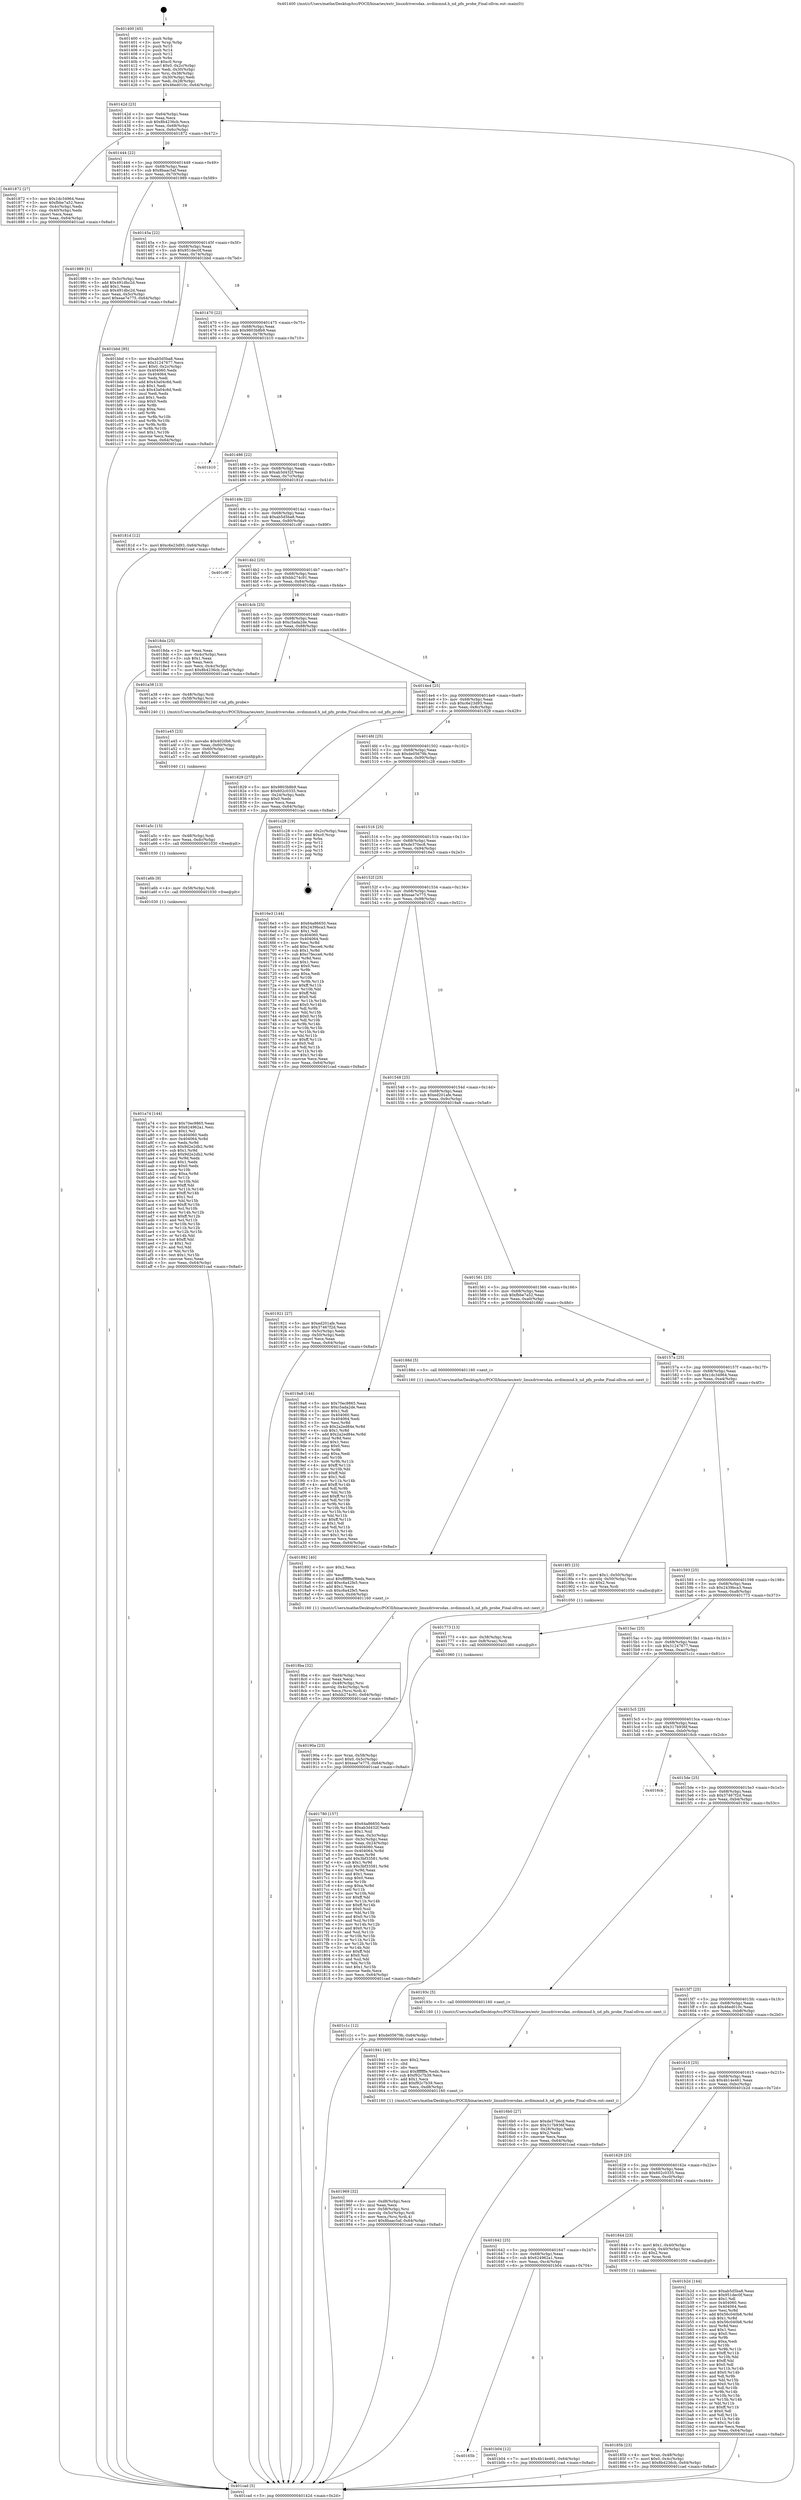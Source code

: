 digraph "0x401400" {
  label = "0x401400 (/mnt/c/Users/mathe/Desktop/tcc/POCII/binaries/extr_linuxdriversdax..nvdimmnd.h_nd_pfn_probe_Final-ollvm.out::main(0))"
  labelloc = "t"
  node[shape=record]

  Entry [label="",width=0.3,height=0.3,shape=circle,fillcolor=black,style=filled]
  "0x40142d" [label="{
     0x40142d [23]\l
     | [instrs]\l
     &nbsp;&nbsp;0x40142d \<+3\>: mov -0x64(%rbp),%eax\l
     &nbsp;&nbsp;0x401430 \<+2\>: mov %eax,%ecx\l
     &nbsp;&nbsp;0x401432 \<+6\>: sub $0x8b4236cb,%ecx\l
     &nbsp;&nbsp;0x401438 \<+3\>: mov %eax,-0x68(%rbp)\l
     &nbsp;&nbsp;0x40143b \<+3\>: mov %ecx,-0x6c(%rbp)\l
     &nbsp;&nbsp;0x40143e \<+6\>: je 0000000000401872 \<main+0x472\>\l
  }"]
  "0x401872" [label="{
     0x401872 [27]\l
     | [instrs]\l
     &nbsp;&nbsp;0x401872 \<+5\>: mov $0x1dc34964,%eax\l
     &nbsp;&nbsp;0x401877 \<+5\>: mov $0xfbbe7a52,%ecx\l
     &nbsp;&nbsp;0x40187c \<+3\>: mov -0x4c(%rbp),%edx\l
     &nbsp;&nbsp;0x40187f \<+3\>: cmp -0x40(%rbp),%edx\l
     &nbsp;&nbsp;0x401882 \<+3\>: cmovl %ecx,%eax\l
     &nbsp;&nbsp;0x401885 \<+3\>: mov %eax,-0x64(%rbp)\l
     &nbsp;&nbsp;0x401888 \<+5\>: jmp 0000000000401cad \<main+0x8ad\>\l
  }"]
  "0x401444" [label="{
     0x401444 [22]\l
     | [instrs]\l
     &nbsp;&nbsp;0x401444 \<+5\>: jmp 0000000000401449 \<main+0x49\>\l
     &nbsp;&nbsp;0x401449 \<+3\>: mov -0x68(%rbp),%eax\l
     &nbsp;&nbsp;0x40144c \<+5\>: sub $0x8baac5af,%eax\l
     &nbsp;&nbsp;0x401451 \<+3\>: mov %eax,-0x70(%rbp)\l
     &nbsp;&nbsp;0x401454 \<+6\>: je 0000000000401989 \<main+0x589\>\l
  }"]
  Exit [label="",width=0.3,height=0.3,shape=circle,fillcolor=black,style=filled,peripheries=2]
  "0x401989" [label="{
     0x401989 [31]\l
     | [instrs]\l
     &nbsp;&nbsp;0x401989 \<+3\>: mov -0x5c(%rbp),%eax\l
     &nbsp;&nbsp;0x40198c \<+5\>: add $0x491dbc2d,%eax\l
     &nbsp;&nbsp;0x401991 \<+3\>: add $0x1,%eax\l
     &nbsp;&nbsp;0x401994 \<+5\>: sub $0x491dbc2d,%eax\l
     &nbsp;&nbsp;0x401999 \<+3\>: mov %eax,-0x5c(%rbp)\l
     &nbsp;&nbsp;0x40199c \<+7\>: movl $0xeae7e775,-0x64(%rbp)\l
     &nbsp;&nbsp;0x4019a3 \<+5\>: jmp 0000000000401cad \<main+0x8ad\>\l
  }"]
  "0x40145a" [label="{
     0x40145a [22]\l
     | [instrs]\l
     &nbsp;&nbsp;0x40145a \<+5\>: jmp 000000000040145f \<main+0x5f\>\l
     &nbsp;&nbsp;0x40145f \<+3\>: mov -0x68(%rbp),%eax\l
     &nbsp;&nbsp;0x401462 \<+5\>: sub $0x951dec0f,%eax\l
     &nbsp;&nbsp;0x401467 \<+3\>: mov %eax,-0x74(%rbp)\l
     &nbsp;&nbsp;0x40146a \<+6\>: je 0000000000401bbd \<main+0x7bd\>\l
  }"]
  "0x40165b" [label="{
     0x40165b\l
  }", style=dashed]
  "0x401bbd" [label="{
     0x401bbd [95]\l
     | [instrs]\l
     &nbsp;&nbsp;0x401bbd \<+5\>: mov $0xab5d5ba8,%eax\l
     &nbsp;&nbsp;0x401bc2 \<+5\>: mov $0x31247677,%ecx\l
     &nbsp;&nbsp;0x401bc7 \<+7\>: movl $0x0,-0x2c(%rbp)\l
     &nbsp;&nbsp;0x401bce \<+7\>: mov 0x404060,%edx\l
     &nbsp;&nbsp;0x401bd5 \<+7\>: mov 0x404064,%esi\l
     &nbsp;&nbsp;0x401bdc \<+2\>: mov %edx,%edi\l
     &nbsp;&nbsp;0x401bde \<+6\>: add $0x43a04c6d,%edi\l
     &nbsp;&nbsp;0x401be4 \<+3\>: sub $0x1,%edi\l
     &nbsp;&nbsp;0x401be7 \<+6\>: sub $0x43a04c6d,%edi\l
     &nbsp;&nbsp;0x401bed \<+3\>: imul %edi,%edx\l
     &nbsp;&nbsp;0x401bf0 \<+3\>: and $0x1,%edx\l
     &nbsp;&nbsp;0x401bf3 \<+3\>: cmp $0x0,%edx\l
     &nbsp;&nbsp;0x401bf6 \<+4\>: sete %r8b\l
     &nbsp;&nbsp;0x401bfa \<+3\>: cmp $0xa,%esi\l
     &nbsp;&nbsp;0x401bfd \<+4\>: setl %r9b\l
     &nbsp;&nbsp;0x401c01 \<+3\>: mov %r8b,%r10b\l
     &nbsp;&nbsp;0x401c04 \<+3\>: and %r9b,%r10b\l
     &nbsp;&nbsp;0x401c07 \<+3\>: xor %r9b,%r8b\l
     &nbsp;&nbsp;0x401c0a \<+3\>: or %r8b,%r10b\l
     &nbsp;&nbsp;0x401c0d \<+4\>: test $0x1,%r10b\l
     &nbsp;&nbsp;0x401c11 \<+3\>: cmovne %ecx,%eax\l
     &nbsp;&nbsp;0x401c14 \<+3\>: mov %eax,-0x64(%rbp)\l
     &nbsp;&nbsp;0x401c17 \<+5\>: jmp 0000000000401cad \<main+0x8ad\>\l
  }"]
  "0x401470" [label="{
     0x401470 [22]\l
     | [instrs]\l
     &nbsp;&nbsp;0x401470 \<+5\>: jmp 0000000000401475 \<main+0x75\>\l
     &nbsp;&nbsp;0x401475 \<+3\>: mov -0x68(%rbp),%eax\l
     &nbsp;&nbsp;0x401478 \<+5\>: sub $0x9803b8b9,%eax\l
     &nbsp;&nbsp;0x40147d \<+3\>: mov %eax,-0x78(%rbp)\l
     &nbsp;&nbsp;0x401480 \<+6\>: je 0000000000401b10 \<main+0x710\>\l
  }"]
  "0x401b04" [label="{
     0x401b04 [12]\l
     | [instrs]\l
     &nbsp;&nbsp;0x401b04 \<+7\>: movl $0x4b14e461,-0x64(%rbp)\l
     &nbsp;&nbsp;0x401b0b \<+5\>: jmp 0000000000401cad \<main+0x8ad\>\l
  }"]
  "0x401b10" [label="{
     0x401b10\l
  }", style=dashed]
  "0x401486" [label="{
     0x401486 [22]\l
     | [instrs]\l
     &nbsp;&nbsp;0x401486 \<+5\>: jmp 000000000040148b \<main+0x8b\>\l
     &nbsp;&nbsp;0x40148b \<+3\>: mov -0x68(%rbp),%eax\l
     &nbsp;&nbsp;0x40148e \<+5\>: sub $0xab3d432f,%eax\l
     &nbsp;&nbsp;0x401493 \<+3\>: mov %eax,-0x7c(%rbp)\l
     &nbsp;&nbsp;0x401496 \<+6\>: je 000000000040181d \<main+0x41d\>\l
  }"]
  "0x401a74" [label="{
     0x401a74 [144]\l
     | [instrs]\l
     &nbsp;&nbsp;0x401a74 \<+5\>: mov $0x70ec9865,%eax\l
     &nbsp;&nbsp;0x401a79 \<+5\>: mov $0x624962a1,%esi\l
     &nbsp;&nbsp;0x401a7e \<+2\>: mov $0x1,%cl\l
     &nbsp;&nbsp;0x401a80 \<+7\>: mov 0x404060,%edx\l
     &nbsp;&nbsp;0x401a87 \<+8\>: mov 0x404064,%r8d\l
     &nbsp;&nbsp;0x401a8f \<+3\>: mov %edx,%r9d\l
     &nbsp;&nbsp;0x401a92 \<+7\>: sub $0x9d2e2db2,%r9d\l
     &nbsp;&nbsp;0x401a99 \<+4\>: sub $0x1,%r9d\l
     &nbsp;&nbsp;0x401a9d \<+7\>: add $0x9d2e2db2,%r9d\l
     &nbsp;&nbsp;0x401aa4 \<+4\>: imul %r9d,%edx\l
     &nbsp;&nbsp;0x401aa8 \<+3\>: and $0x1,%edx\l
     &nbsp;&nbsp;0x401aab \<+3\>: cmp $0x0,%edx\l
     &nbsp;&nbsp;0x401aae \<+4\>: sete %r10b\l
     &nbsp;&nbsp;0x401ab2 \<+4\>: cmp $0xa,%r8d\l
     &nbsp;&nbsp;0x401ab6 \<+4\>: setl %r11b\l
     &nbsp;&nbsp;0x401aba \<+3\>: mov %r10b,%bl\l
     &nbsp;&nbsp;0x401abd \<+3\>: xor $0xff,%bl\l
     &nbsp;&nbsp;0x401ac0 \<+3\>: mov %r11b,%r14b\l
     &nbsp;&nbsp;0x401ac3 \<+4\>: xor $0xff,%r14b\l
     &nbsp;&nbsp;0x401ac7 \<+3\>: xor $0x1,%cl\l
     &nbsp;&nbsp;0x401aca \<+3\>: mov %bl,%r15b\l
     &nbsp;&nbsp;0x401acd \<+4\>: and $0xff,%r15b\l
     &nbsp;&nbsp;0x401ad1 \<+3\>: and %cl,%r10b\l
     &nbsp;&nbsp;0x401ad4 \<+3\>: mov %r14b,%r12b\l
     &nbsp;&nbsp;0x401ad7 \<+4\>: and $0xff,%r12b\l
     &nbsp;&nbsp;0x401adb \<+3\>: and %cl,%r11b\l
     &nbsp;&nbsp;0x401ade \<+3\>: or %r10b,%r15b\l
     &nbsp;&nbsp;0x401ae1 \<+3\>: or %r11b,%r12b\l
     &nbsp;&nbsp;0x401ae4 \<+3\>: xor %r12b,%r15b\l
     &nbsp;&nbsp;0x401ae7 \<+3\>: or %r14b,%bl\l
     &nbsp;&nbsp;0x401aea \<+3\>: xor $0xff,%bl\l
     &nbsp;&nbsp;0x401aed \<+3\>: or $0x1,%cl\l
     &nbsp;&nbsp;0x401af0 \<+2\>: and %cl,%bl\l
     &nbsp;&nbsp;0x401af2 \<+3\>: or %bl,%r15b\l
     &nbsp;&nbsp;0x401af5 \<+4\>: test $0x1,%r15b\l
     &nbsp;&nbsp;0x401af9 \<+3\>: cmovne %esi,%eax\l
     &nbsp;&nbsp;0x401afc \<+3\>: mov %eax,-0x64(%rbp)\l
     &nbsp;&nbsp;0x401aff \<+5\>: jmp 0000000000401cad \<main+0x8ad\>\l
  }"]
  "0x40181d" [label="{
     0x40181d [12]\l
     | [instrs]\l
     &nbsp;&nbsp;0x40181d \<+7\>: movl $0xc6e23d93,-0x64(%rbp)\l
     &nbsp;&nbsp;0x401824 \<+5\>: jmp 0000000000401cad \<main+0x8ad\>\l
  }"]
  "0x40149c" [label="{
     0x40149c [22]\l
     | [instrs]\l
     &nbsp;&nbsp;0x40149c \<+5\>: jmp 00000000004014a1 \<main+0xa1\>\l
     &nbsp;&nbsp;0x4014a1 \<+3\>: mov -0x68(%rbp),%eax\l
     &nbsp;&nbsp;0x4014a4 \<+5\>: sub $0xab5d5ba8,%eax\l
     &nbsp;&nbsp;0x4014a9 \<+3\>: mov %eax,-0x80(%rbp)\l
     &nbsp;&nbsp;0x4014ac \<+6\>: je 0000000000401c9f \<main+0x89f\>\l
  }"]
  "0x401a6b" [label="{
     0x401a6b [9]\l
     | [instrs]\l
     &nbsp;&nbsp;0x401a6b \<+4\>: mov -0x58(%rbp),%rdi\l
     &nbsp;&nbsp;0x401a6f \<+5\>: call 0000000000401030 \<free@plt\>\l
     | [calls]\l
     &nbsp;&nbsp;0x401030 \{1\} (unknown)\l
  }"]
  "0x401c9f" [label="{
     0x401c9f\l
  }", style=dashed]
  "0x4014b2" [label="{
     0x4014b2 [25]\l
     | [instrs]\l
     &nbsp;&nbsp;0x4014b2 \<+5\>: jmp 00000000004014b7 \<main+0xb7\>\l
     &nbsp;&nbsp;0x4014b7 \<+3\>: mov -0x68(%rbp),%eax\l
     &nbsp;&nbsp;0x4014ba \<+5\>: sub $0xbb274c91,%eax\l
     &nbsp;&nbsp;0x4014bf \<+6\>: mov %eax,-0x84(%rbp)\l
     &nbsp;&nbsp;0x4014c5 \<+6\>: je 00000000004018da \<main+0x4da\>\l
  }"]
  "0x401a5c" [label="{
     0x401a5c [15]\l
     | [instrs]\l
     &nbsp;&nbsp;0x401a5c \<+4\>: mov -0x48(%rbp),%rdi\l
     &nbsp;&nbsp;0x401a60 \<+6\>: mov %eax,-0xdc(%rbp)\l
     &nbsp;&nbsp;0x401a66 \<+5\>: call 0000000000401030 \<free@plt\>\l
     | [calls]\l
     &nbsp;&nbsp;0x401030 \{1\} (unknown)\l
  }"]
  "0x4018da" [label="{
     0x4018da [25]\l
     | [instrs]\l
     &nbsp;&nbsp;0x4018da \<+2\>: xor %eax,%eax\l
     &nbsp;&nbsp;0x4018dc \<+3\>: mov -0x4c(%rbp),%ecx\l
     &nbsp;&nbsp;0x4018df \<+3\>: sub $0x1,%eax\l
     &nbsp;&nbsp;0x4018e2 \<+2\>: sub %eax,%ecx\l
     &nbsp;&nbsp;0x4018e4 \<+3\>: mov %ecx,-0x4c(%rbp)\l
     &nbsp;&nbsp;0x4018e7 \<+7\>: movl $0x8b4236cb,-0x64(%rbp)\l
     &nbsp;&nbsp;0x4018ee \<+5\>: jmp 0000000000401cad \<main+0x8ad\>\l
  }"]
  "0x4014cb" [label="{
     0x4014cb [25]\l
     | [instrs]\l
     &nbsp;&nbsp;0x4014cb \<+5\>: jmp 00000000004014d0 \<main+0xd0\>\l
     &nbsp;&nbsp;0x4014d0 \<+3\>: mov -0x68(%rbp),%eax\l
     &nbsp;&nbsp;0x4014d3 \<+5\>: sub $0xc5ada2de,%eax\l
     &nbsp;&nbsp;0x4014d8 \<+6\>: mov %eax,-0x88(%rbp)\l
     &nbsp;&nbsp;0x4014de \<+6\>: je 0000000000401a38 \<main+0x638\>\l
  }"]
  "0x401a45" [label="{
     0x401a45 [23]\l
     | [instrs]\l
     &nbsp;&nbsp;0x401a45 \<+10\>: movabs $0x4020b6,%rdi\l
     &nbsp;&nbsp;0x401a4f \<+3\>: mov %eax,-0x60(%rbp)\l
     &nbsp;&nbsp;0x401a52 \<+3\>: mov -0x60(%rbp),%esi\l
     &nbsp;&nbsp;0x401a55 \<+2\>: mov $0x0,%al\l
     &nbsp;&nbsp;0x401a57 \<+5\>: call 0000000000401040 \<printf@plt\>\l
     | [calls]\l
     &nbsp;&nbsp;0x401040 \{1\} (unknown)\l
  }"]
  "0x401a38" [label="{
     0x401a38 [13]\l
     | [instrs]\l
     &nbsp;&nbsp;0x401a38 \<+4\>: mov -0x48(%rbp),%rdi\l
     &nbsp;&nbsp;0x401a3c \<+4\>: mov -0x58(%rbp),%rsi\l
     &nbsp;&nbsp;0x401a40 \<+5\>: call 0000000000401240 \<nd_pfn_probe\>\l
     | [calls]\l
     &nbsp;&nbsp;0x401240 \{1\} (/mnt/c/Users/mathe/Desktop/tcc/POCII/binaries/extr_linuxdriversdax..nvdimmnd.h_nd_pfn_probe_Final-ollvm.out::nd_pfn_probe)\l
  }"]
  "0x4014e4" [label="{
     0x4014e4 [25]\l
     | [instrs]\l
     &nbsp;&nbsp;0x4014e4 \<+5\>: jmp 00000000004014e9 \<main+0xe9\>\l
     &nbsp;&nbsp;0x4014e9 \<+3\>: mov -0x68(%rbp),%eax\l
     &nbsp;&nbsp;0x4014ec \<+5\>: sub $0xc6e23d93,%eax\l
     &nbsp;&nbsp;0x4014f1 \<+6\>: mov %eax,-0x8c(%rbp)\l
     &nbsp;&nbsp;0x4014f7 \<+6\>: je 0000000000401829 \<main+0x429\>\l
  }"]
  "0x401969" [label="{
     0x401969 [32]\l
     | [instrs]\l
     &nbsp;&nbsp;0x401969 \<+6\>: mov -0xd8(%rbp),%ecx\l
     &nbsp;&nbsp;0x40196f \<+3\>: imul %eax,%ecx\l
     &nbsp;&nbsp;0x401972 \<+4\>: mov -0x58(%rbp),%rsi\l
     &nbsp;&nbsp;0x401976 \<+4\>: movslq -0x5c(%rbp),%rdi\l
     &nbsp;&nbsp;0x40197a \<+3\>: mov %ecx,(%rsi,%rdi,4)\l
     &nbsp;&nbsp;0x40197d \<+7\>: movl $0x8baac5af,-0x64(%rbp)\l
     &nbsp;&nbsp;0x401984 \<+5\>: jmp 0000000000401cad \<main+0x8ad\>\l
  }"]
  "0x401829" [label="{
     0x401829 [27]\l
     | [instrs]\l
     &nbsp;&nbsp;0x401829 \<+5\>: mov $0x9803b8b9,%eax\l
     &nbsp;&nbsp;0x40182e \<+5\>: mov $0x602c0335,%ecx\l
     &nbsp;&nbsp;0x401833 \<+3\>: mov -0x24(%rbp),%edx\l
     &nbsp;&nbsp;0x401836 \<+3\>: cmp $0x0,%edx\l
     &nbsp;&nbsp;0x401839 \<+3\>: cmove %ecx,%eax\l
     &nbsp;&nbsp;0x40183c \<+3\>: mov %eax,-0x64(%rbp)\l
     &nbsp;&nbsp;0x40183f \<+5\>: jmp 0000000000401cad \<main+0x8ad\>\l
  }"]
  "0x4014fd" [label="{
     0x4014fd [25]\l
     | [instrs]\l
     &nbsp;&nbsp;0x4014fd \<+5\>: jmp 0000000000401502 \<main+0x102\>\l
     &nbsp;&nbsp;0x401502 \<+3\>: mov -0x68(%rbp),%eax\l
     &nbsp;&nbsp;0x401505 \<+5\>: sub $0xde05679b,%eax\l
     &nbsp;&nbsp;0x40150a \<+6\>: mov %eax,-0x90(%rbp)\l
     &nbsp;&nbsp;0x401510 \<+6\>: je 0000000000401c28 \<main+0x828\>\l
  }"]
  "0x401941" [label="{
     0x401941 [40]\l
     | [instrs]\l
     &nbsp;&nbsp;0x401941 \<+5\>: mov $0x2,%ecx\l
     &nbsp;&nbsp;0x401946 \<+1\>: cltd\l
     &nbsp;&nbsp;0x401947 \<+2\>: idiv %ecx\l
     &nbsp;&nbsp;0x401949 \<+6\>: imul $0xfffffffe,%edx,%ecx\l
     &nbsp;&nbsp;0x40194f \<+6\>: sub $0xf92c7b39,%ecx\l
     &nbsp;&nbsp;0x401955 \<+3\>: add $0x1,%ecx\l
     &nbsp;&nbsp;0x401958 \<+6\>: add $0xf92c7b39,%ecx\l
     &nbsp;&nbsp;0x40195e \<+6\>: mov %ecx,-0xd8(%rbp)\l
     &nbsp;&nbsp;0x401964 \<+5\>: call 0000000000401160 \<next_i\>\l
     | [calls]\l
     &nbsp;&nbsp;0x401160 \{1\} (/mnt/c/Users/mathe/Desktop/tcc/POCII/binaries/extr_linuxdriversdax..nvdimmnd.h_nd_pfn_probe_Final-ollvm.out::next_i)\l
  }"]
  "0x401c28" [label="{
     0x401c28 [19]\l
     | [instrs]\l
     &nbsp;&nbsp;0x401c28 \<+3\>: mov -0x2c(%rbp),%eax\l
     &nbsp;&nbsp;0x401c2b \<+7\>: add $0xc0,%rsp\l
     &nbsp;&nbsp;0x401c32 \<+1\>: pop %rbx\l
     &nbsp;&nbsp;0x401c33 \<+2\>: pop %r12\l
     &nbsp;&nbsp;0x401c35 \<+2\>: pop %r14\l
     &nbsp;&nbsp;0x401c37 \<+2\>: pop %r15\l
     &nbsp;&nbsp;0x401c39 \<+1\>: pop %rbp\l
     &nbsp;&nbsp;0x401c3a \<+1\>: ret\l
  }"]
  "0x401516" [label="{
     0x401516 [25]\l
     | [instrs]\l
     &nbsp;&nbsp;0x401516 \<+5\>: jmp 000000000040151b \<main+0x11b\>\l
     &nbsp;&nbsp;0x40151b \<+3\>: mov -0x68(%rbp),%eax\l
     &nbsp;&nbsp;0x40151e \<+5\>: sub $0xde370ec8,%eax\l
     &nbsp;&nbsp;0x401523 \<+6\>: mov %eax,-0x94(%rbp)\l
     &nbsp;&nbsp;0x401529 \<+6\>: je 00000000004016e3 \<main+0x2e3\>\l
  }"]
  "0x40190a" [label="{
     0x40190a [23]\l
     | [instrs]\l
     &nbsp;&nbsp;0x40190a \<+4\>: mov %rax,-0x58(%rbp)\l
     &nbsp;&nbsp;0x40190e \<+7\>: movl $0x0,-0x5c(%rbp)\l
     &nbsp;&nbsp;0x401915 \<+7\>: movl $0xeae7e775,-0x64(%rbp)\l
     &nbsp;&nbsp;0x40191c \<+5\>: jmp 0000000000401cad \<main+0x8ad\>\l
  }"]
  "0x4016e3" [label="{
     0x4016e3 [144]\l
     | [instrs]\l
     &nbsp;&nbsp;0x4016e3 \<+5\>: mov $0x64a86650,%eax\l
     &nbsp;&nbsp;0x4016e8 \<+5\>: mov $0x2439bca3,%ecx\l
     &nbsp;&nbsp;0x4016ed \<+2\>: mov $0x1,%dl\l
     &nbsp;&nbsp;0x4016ef \<+7\>: mov 0x404060,%esi\l
     &nbsp;&nbsp;0x4016f6 \<+7\>: mov 0x404064,%edi\l
     &nbsp;&nbsp;0x4016fd \<+3\>: mov %esi,%r8d\l
     &nbsp;&nbsp;0x401700 \<+7\>: add $0xc7fecce6,%r8d\l
     &nbsp;&nbsp;0x401707 \<+4\>: sub $0x1,%r8d\l
     &nbsp;&nbsp;0x40170b \<+7\>: sub $0xc7fecce6,%r8d\l
     &nbsp;&nbsp;0x401712 \<+4\>: imul %r8d,%esi\l
     &nbsp;&nbsp;0x401716 \<+3\>: and $0x1,%esi\l
     &nbsp;&nbsp;0x401719 \<+3\>: cmp $0x0,%esi\l
     &nbsp;&nbsp;0x40171c \<+4\>: sete %r9b\l
     &nbsp;&nbsp;0x401720 \<+3\>: cmp $0xa,%edi\l
     &nbsp;&nbsp;0x401723 \<+4\>: setl %r10b\l
     &nbsp;&nbsp;0x401727 \<+3\>: mov %r9b,%r11b\l
     &nbsp;&nbsp;0x40172a \<+4\>: xor $0xff,%r11b\l
     &nbsp;&nbsp;0x40172e \<+3\>: mov %r10b,%bl\l
     &nbsp;&nbsp;0x401731 \<+3\>: xor $0xff,%bl\l
     &nbsp;&nbsp;0x401734 \<+3\>: xor $0x0,%dl\l
     &nbsp;&nbsp;0x401737 \<+3\>: mov %r11b,%r14b\l
     &nbsp;&nbsp;0x40173a \<+4\>: and $0x0,%r14b\l
     &nbsp;&nbsp;0x40173e \<+3\>: and %dl,%r9b\l
     &nbsp;&nbsp;0x401741 \<+3\>: mov %bl,%r15b\l
     &nbsp;&nbsp;0x401744 \<+4\>: and $0x0,%r15b\l
     &nbsp;&nbsp;0x401748 \<+3\>: and %dl,%r10b\l
     &nbsp;&nbsp;0x40174b \<+3\>: or %r9b,%r14b\l
     &nbsp;&nbsp;0x40174e \<+3\>: or %r10b,%r15b\l
     &nbsp;&nbsp;0x401751 \<+3\>: xor %r15b,%r14b\l
     &nbsp;&nbsp;0x401754 \<+3\>: or %bl,%r11b\l
     &nbsp;&nbsp;0x401757 \<+4\>: xor $0xff,%r11b\l
     &nbsp;&nbsp;0x40175b \<+3\>: or $0x0,%dl\l
     &nbsp;&nbsp;0x40175e \<+3\>: and %dl,%r11b\l
     &nbsp;&nbsp;0x401761 \<+3\>: or %r11b,%r14b\l
     &nbsp;&nbsp;0x401764 \<+4\>: test $0x1,%r14b\l
     &nbsp;&nbsp;0x401768 \<+3\>: cmovne %ecx,%eax\l
     &nbsp;&nbsp;0x40176b \<+3\>: mov %eax,-0x64(%rbp)\l
     &nbsp;&nbsp;0x40176e \<+5\>: jmp 0000000000401cad \<main+0x8ad\>\l
  }"]
  "0x40152f" [label="{
     0x40152f [25]\l
     | [instrs]\l
     &nbsp;&nbsp;0x40152f \<+5\>: jmp 0000000000401534 \<main+0x134\>\l
     &nbsp;&nbsp;0x401534 \<+3\>: mov -0x68(%rbp),%eax\l
     &nbsp;&nbsp;0x401537 \<+5\>: sub $0xeae7e775,%eax\l
     &nbsp;&nbsp;0x40153c \<+6\>: mov %eax,-0x98(%rbp)\l
     &nbsp;&nbsp;0x401542 \<+6\>: je 0000000000401921 \<main+0x521\>\l
  }"]
  "0x4018ba" [label="{
     0x4018ba [32]\l
     | [instrs]\l
     &nbsp;&nbsp;0x4018ba \<+6\>: mov -0xd4(%rbp),%ecx\l
     &nbsp;&nbsp;0x4018c0 \<+3\>: imul %eax,%ecx\l
     &nbsp;&nbsp;0x4018c3 \<+4\>: mov -0x48(%rbp),%rsi\l
     &nbsp;&nbsp;0x4018c7 \<+4\>: movslq -0x4c(%rbp),%rdi\l
     &nbsp;&nbsp;0x4018cb \<+3\>: mov %ecx,(%rsi,%rdi,4)\l
     &nbsp;&nbsp;0x4018ce \<+7\>: movl $0xbb274c91,-0x64(%rbp)\l
     &nbsp;&nbsp;0x4018d5 \<+5\>: jmp 0000000000401cad \<main+0x8ad\>\l
  }"]
  "0x401921" [label="{
     0x401921 [27]\l
     | [instrs]\l
     &nbsp;&nbsp;0x401921 \<+5\>: mov $0xed201afe,%eax\l
     &nbsp;&nbsp;0x401926 \<+5\>: mov $0x37467f2d,%ecx\l
     &nbsp;&nbsp;0x40192b \<+3\>: mov -0x5c(%rbp),%edx\l
     &nbsp;&nbsp;0x40192e \<+3\>: cmp -0x50(%rbp),%edx\l
     &nbsp;&nbsp;0x401931 \<+3\>: cmovl %ecx,%eax\l
     &nbsp;&nbsp;0x401934 \<+3\>: mov %eax,-0x64(%rbp)\l
     &nbsp;&nbsp;0x401937 \<+5\>: jmp 0000000000401cad \<main+0x8ad\>\l
  }"]
  "0x401548" [label="{
     0x401548 [25]\l
     | [instrs]\l
     &nbsp;&nbsp;0x401548 \<+5\>: jmp 000000000040154d \<main+0x14d\>\l
     &nbsp;&nbsp;0x40154d \<+3\>: mov -0x68(%rbp),%eax\l
     &nbsp;&nbsp;0x401550 \<+5\>: sub $0xed201afe,%eax\l
     &nbsp;&nbsp;0x401555 \<+6\>: mov %eax,-0x9c(%rbp)\l
     &nbsp;&nbsp;0x40155b \<+6\>: je 00000000004019a8 \<main+0x5a8\>\l
  }"]
  "0x401892" [label="{
     0x401892 [40]\l
     | [instrs]\l
     &nbsp;&nbsp;0x401892 \<+5\>: mov $0x2,%ecx\l
     &nbsp;&nbsp;0x401897 \<+1\>: cltd\l
     &nbsp;&nbsp;0x401898 \<+2\>: idiv %ecx\l
     &nbsp;&nbsp;0x40189a \<+6\>: imul $0xfffffffe,%edx,%ecx\l
     &nbsp;&nbsp;0x4018a0 \<+6\>: add $0xc6a42fe5,%ecx\l
     &nbsp;&nbsp;0x4018a6 \<+3\>: add $0x1,%ecx\l
     &nbsp;&nbsp;0x4018a9 \<+6\>: sub $0xc6a42fe5,%ecx\l
     &nbsp;&nbsp;0x4018af \<+6\>: mov %ecx,-0xd4(%rbp)\l
     &nbsp;&nbsp;0x4018b5 \<+5\>: call 0000000000401160 \<next_i\>\l
     | [calls]\l
     &nbsp;&nbsp;0x401160 \{1\} (/mnt/c/Users/mathe/Desktop/tcc/POCII/binaries/extr_linuxdriversdax..nvdimmnd.h_nd_pfn_probe_Final-ollvm.out::next_i)\l
  }"]
  "0x4019a8" [label="{
     0x4019a8 [144]\l
     | [instrs]\l
     &nbsp;&nbsp;0x4019a8 \<+5\>: mov $0x70ec9865,%eax\l
     &nbsp;&nbsp;0x4019ad \<+5\>: mov $0xc5ada2de,%ecx\l
     &nbsp;&nbsp;0x4019b2 \<+2\>: mov $0x1,%dl\l
     &nbsp;&nbsp;0x4019b4 \<+7\>: mov 0x404060,%esi\l
     &nbsp;&nbsp;0x4019bb \<+7\>: mov 0x404064,%edi\l
     &nbsp;&nbsp;0x4019c2 \<+3\>: mov %esi,%r8d\l
     &nbsp;&nbsp;0x4019c5 \<+7\>: sub $0x2a2ed84e,%r8d\l
     &nbsp;&nbsp;0x4019cc \<+4\>: sub $0x1,%r8d\l
     &nbsp;&nbsp;0x4019d0 \<+7\>: add $0x2a2ed84e,%r8d\l
     &nbsp;&nbsp;0x4019d7 \<+4\>: imul %r8d,%esi\l
     &nbsp;&nbsp;0x4019db \<+3\>: and $0x1,%esi\l
     &nbsp;&nbsp;0x4019de \<+3\>: cmp $0x0,%esi\l
     &nbsp;&nbsp;0x4019e1 \<+4\>: sete %r9b\l
     &nbsp;&nbsp;0x4019e5 \<+3\>: cmp $0xa,%edi\l
     &nbsp;&nbsp;0x4019e8 \<+4\>: setl %r10b\l
     &nbsp;&nbsp;0x4019ec \<+3\>: mov %r9b,%r11b\l
     &nbsp;&nbsp;0x4019ef \<+4\>: xor $0xff,%r11b\l
     &nbsp;&nbsp;0x4019f3 \<+3\>: mov %r10b,%bl\l
     &nbsp;&nbsp;0x4019f6 \<+3\>: xor $0xff,%bl\l
     &nbsp;&nbsp;0x4019f9 \<+3\>: xor $0x1,%dl\l
     &nbsp;&nbsp;0x4019fc \<+3\>: mov %r11b,%r14b\l
     &nbsp;&nbsp;0x4019ff \<+4\>: and $0xff,%r14b\l
     &nbsp;&nbsp;0x401a03 \<+3\>: and %dl,%r9b\l
     &nbsp;&nbsp;0x401a06 \<+3\>: mov %bl,%r15b\l
     &nbsp;&nbsp;0x401a09 \<+4\>: and $0xff,%r15b\l
     &nbsp;&nbsp;0x401a0d \<+3\>: and %dl,%r10b\l
     &nbsp;&nbsp;0x401a10 \<+3\>: or %r9b,%r14b\l
     &nbsp;&nbsp;0x401a13 \<+3\>: or %r10b,%r15b\l
     &nbsp;&nbsp;0x401a16 \<+3\>: xor %r15b,%r14b\l
     &nbsp;&nbsp;0x401a19 \<+3\>: or %bl,%r11b\l
     &nbsp;&nbsp;0x401a1c \<+4\>: xor $0xff,%r11b\l
     &nbsp;&nbsp;0x401a20 \<+3\>: or $0x1,%dl\l
     &nbsp;&nbsp;0x401a23 \<+3\>: and %dl,%r11b\l
     &nbsp;&nbsp;0x401a26 \<+3\>: or %r11b,%r14b\l
     &nbsp;&nbsp;0x401a29 \<+4\>: test $0x1,%r14b\l
     &nbsp;&nbsp;0x401a2d \<+3\>: cmovne %ecx,%eax\l
     &nbsp;&nbsp;0x401a30 \<+3\>: mov %eax,-0x64(%rbp)\l
     &nbsp;&nbsp;0x401a33 \<+5\>: jmp 0000000000401cad \<main+0x8ad\>\l
  }"]
  "0x401561" [label="{
     0x401561 [25]\l
     | [instrs]\l
     &nbsp;&nbsp;0x401561 \<+5\>: jmp 0000000000401566 \<main+0x166\>\l
     &nbsp;&nbsp;0x401566 \<+3\>: mov -0x68(%rbp),%eax\l
     &nbsp;&nbsp;0x401569 \<+5\>: sub $0xfbbe7a52,%eax\l
     &nbsp;&nbsp;0x40156e \<+6\>: mov %eax,-0xa0(%rbp)\l
     &nbsp;&nbsp;0x401574 \<+6\>: je 000000000040188d \<main+0x48d\>\l
  }"]
  "0x40185b" [label="{
     0x40185b [23]\l
     | [instrs]\l
     &nbsp;&nbsp;0x40185b \<+4\>: mov %rax,-0x48(%rbp)\l
     &nbsp;&nbsp;0x40185f \<+7\>: movl $0x0,-0x4c(%rbp)\l
     &nbsp;&nbsp;0x401866 \<+7\>: movl $0x8b4236cb,-0x64(%rbp)\l
     &nbsp;&nbsp;0x40186d \<+5\>: jmp 0000000000401cad \<main+0x8ad\>\l
  }"]
  "0x40188d" [label="{
     0x40188d [5]\l
     | [instrs]\l
     &nbsp;&nbsp;0x40188d \<+5\>: call 0000000000401160 \<next_i\>\l
     | [calls]\l
     &nbsp;&nbsp;0x401160 \{1\} (/mnt/c/Users/mathe/Desktop/tcc/POCII/binaries/extr_linuxdriversdax..nvdimmnd.h_nd_pfn_probe_Final-ollvm.out::next_i)\l
  }"]
  "0x40157a" [label="{
     0x40157a [25]\l
     | [instrs]\l
     &nbsp;&nbsp;0x40157a \<+5\>: jmp 000000000040157f \<main+0x17f\>\l
     &nbsp;&nbsp;0x40157f \<+3\>: mov -0x68(%rbp),%eax\l
     &nbsp;&nbsp;0x401582 \<+5\>: sub $0x1dc34964,%eax\l
     &nbsp;&nbsp;0x401587 \<+6\>: mov %eax,-0xa4(%rbp)\l
     &nbsp;&nbsp;0x40158d \<+6\>: je 00000000004018f3 \<main+0x4f3\>\l
  }"]
  "0x401642" [label="{
     0x401642 [25]\l
     | [instrs]\l
     &nbsp;&nbsp;0x401642 \<+5\>: jmp 0000000000401647 \<main+0x247\>\l
     &nbsp;&nbsp;0x401647 \<+3\>: mov -0x68(%rbp),%eax\l
     &nbsp;&nbsp;0x40164a \<+5\>: sub $0x624962a1,%eax\l
     &nbsp;&nbsp;0x40164f \<+6\>: mov %eax,-0xc4(%rbp)\l
     &nbsp;&nbsp;0x401655 \<+6\>: je 0000000000401b04 \<main+0x704\>\l
  }"]
  "0x4018f3" [label="{
     0x4018f3 [23]\l
     | [instrs]\l
     &nbsp;&nbsp;0x4018f3 \<+7\>: movl $0x1,-0x50(%rbp)\l
     &nbsp;&nbsp;0x4018fa \<+4\>: movslq -0x50(%rbp),%rax\l
     &nbsp;&nbsp;0x4018fe \<+4\>: shl $0x2,%rax\l
     &nbsp;&nbsp;0x401902 \<+3\>: mov %rax,%rdi\l
     &nbsp;&nbsp;0x401905 \<+5\>: call 0000000000401050 \<malloc@plt\>\l
     | [calls]\l
     &nbsp;&nbsp;0x401050 \{1\} (unknown)\l
  }"]
  "0x401593" [label="{
     0x401593 [25]\l
     | [instrs]\l
     &nbsp;&nbsp;0x401593 \<+5\>: jmp 0000000000401598 \<main+0x198\>\l
     &nbsp;&nbsp;0x401598 \<+3\>: mov -0x68(%rbp),%eax\l
     &nbsp;&nbsp;0x40159b \<+5\>: sub $0x2439bca3,%eax\l
     &nbsp;&nbsp;0x4015a0 \<+6\>: mov %eax,-0xa8(%rbp)\l
     &nbsp;&nbsp;0x4015a6 \<+6\>: je 0000000000401773 \<main+0x373\>\l
  }"]
  "0x401844" [label="{
     0x401844 [23]\l
     | [instrs]\l
     &nbsp;&nbsp;0x401844 \<+7\>: movl $0x1,-0x40(%rbp)\l
     &nbsp;&nbsp;0x40184b \<+4\>: movslq -0x40(%rbp),%rax\l
     &nbsp;&nbsp;0x40184f \<+4\>: shl $0x2,%rax\l
     &nbsp;&nbsp;0x401853 \<+3\>: mov %rax,%rdi\l
     &nbsp;&nbsp;0x401856 \<+5\>: call 0000000000401050 \<malloc@plt\>\l
     | [calls]\l
     &nbsp;&nbsp;0x401050 \{1\} (unknown)\l
  }"]
  "0x401773" [label="{
     0x401773 [13]\l
     | [instrs]\l
     &nbsp;&nbsp;0x401773 \<+4\>: mov -0x38(%rbp),%rax\l
     &nbsp;&nbsp;0x401777 \<+4\>: mov 0x8(%rax),%rdi\l
     &nbsp;&nbsp;0x40177b \<+5\>: call 0000000000401060 \<atoi@plt\>\l
     | [calls]\l
     &nbsp;&nbsp;0x401060 \{1\} (unknown)\l
  }"]
  "0x4015ac" [label="{
     0x4015ac [25]\l
     | [instrs]\l
     &nbsp;&nbsp;0x4015ac \<+5\>: jmp 00000000004015b1 \<main+0x1b1\>\l
     &nbsp;&nbsp;0x4015b1 \<+3\>: mov -0x68(%rbp),%eax\l
     &nbsp;&nbsp;0x4015b4 \<+5\>: sub $0x31247677,%eax\l
     &nbsp;&nbsp;0x4015b9 \<+6\>: mov %eax,-0xac(%rbp)\l
     &nbsp;&nbsp;0x4015bf \<+6\>: je 0000000000401c1c \<main+0x81c\>\l
  }"]
  "0x401629" [label="{
     0x401629 [25]\l
     | [instrs]\l
     &nbsp;&nbsp;0x401629 \<+5\>: jmp 000000000040162e \<main+0x22e\>\l
     &nbsp;&nbsp;0x40162e \<+3\>: mov -0x68(%rbp),%eax\l
     &nbsp;&nbsp;0x401631 \<+5\>: sub $0x602c0335,%eax\l
     &nbsp;&nbsp;0x401636 \<+6\>: mov %eax,-0xc0(%rbp)\l
     &nbsp;&nbsp;0x40163c \<+6\>: je 0000000000401844 \<main+0x444\>\l
  }"]
  "0x401c1c" [label="{
     0x401c1c [12]\l
     | [instrs]\l
     &nbsp;&nbsp;0x401c1c \<+7\>: movl $0xde05679b,-0x64(%rbp)\l
     &nbsp;&nbsp;0x401c23 \<+5\>: jmp 0000000000401cad \<main+0x8ad\>\l
  }"]
  "0x4015c5" [label="{
     0x4015c5 [25]\l
     | [instrs]\l
     &nbsp;&nbsp;0x4015c5 \<+5\>: jmp 00000000004015ca \<main+0x1ca\>\l
     &nbsp;&nbsp;0x4015ca \<+3\>: mov -0x68(%rbp),%eax\l
     &nbsp;&nbsp;0x4015cd \<+5\>: sub $0x317b936f,%eax\l
     &nbsp;&nbsp;0x4015d2 \<+6\>: mov %eax,-0xb0(%rbp)\l
     &nbsp;&nbsp;0x4015d8 \<+6\>: je 00000000004016cb \<main+0x2cb\>\l
  }"]
  "0x401b2d" [label="{
     0x401b2d [144]\l
     | [instrs]\l
     &nbsp;&nbsp;0x401b2d \<+5\>: mov $0xab5d5ba8,%eax\l
     &nbsp;&nbsp;0x401b32 \<+5\>: mov $0x951dec0f,%ecx\l
     &nbsp;&nbsp;0x401b37 \<+2\>: mov $0x1,%dl\l
     &nbsp;&nbsp;0x401b39 \<+7\>: mov 0x404060,%esi\l
     &nbsp;&nbsp;0x401b40 \<+7\>: mov 0x404064,%edi\l
     &nbsp;&nbsp;0x401b47 \<+3\>: mov %esi,%r8d\l
     &nbsp;&nbsp;0x401b4a \<+7\>: add $0x56c040b8,%r8d\l
     &nbsp;&nbsp;0x401b51 \<+4\>: sub $0x1,%r8d\l
     &nbsp;&nbsp;0x401b55 \<+7\>: sub $0x56c040b8,%r8d\l
     &nbsp;&nbsp;0x401b5c \<+4\>: imul %r8d,%esi\l
     &nbsp;&nbsp;0x401b60 \<+3\>: and $0x1,%esi\l
     &nbsp;&nbsp;0x401b63 \<+3\>: cmp $0x0,%esi\l
     &nbsp;&nbsp;0x401b66 \<+4\>: sete %r9b\l
     &nbsp;&nbsp;0x401b6a \<+3\>: cmp $0xa,%edi\l
     &nbsp;&nbsp;0x401b6d \<+4\>: setl %r10b\l
     &nbsp;&nbsp;0x401b71 \<+3\>: mov %r9b,%r11b\l
     &nbsp;&nbsp;0x401b74 \<+4\>: xor $0xff,%r11b\l
     &nbsp;&nbsp;0x401b78 \<+3\>: mov %r10b,%bl\l
     &nbsp;&nbsp;0x401b7b \<+3\>: xor $0xff,%bl\l
     &nbsp;&nbsp;0x401b7e \<+3\>: xor $0x0,%dl\l
     &nbsp;&nbsp;0x401b81 \<+3\>: mov %r11b,%r14b\l
     &nbsp;&nbsp;0x401b84 \<+4\>: and $0x0,%r14b\l
     &nbsp;&nbsp;0x401b88 \<+3\>: and %dl,%r9b\l
     &nbsp;&nbsp;0x401b8b \<+3\>: mov %bl,%r15b\l
     &nbsp;&nbsp;0x401b8e \<+4\>: and $0x0,%r15b\l
     &nbsp;&nbsp;0x401b92 \<+3\>: and %dl,%r10b\l
     &nbsp;&nbsp;0x401b95 \<+3\>: or %r9b,%r14b\l
     &nbsp;&nbsp;0x401b98 \<+3\>: or %r10b,%r15b\l
     &nbsp;&nbsp;0x401b9b \<+3\>: xor %r15b,%r14b\l
     &nbsp;&nbsp;0x401b9e \<+3\>: or %bl,%r11b\l
     &nbsp;&nbsp;0x401ba1 \<+4\>: xor $0xff,%r11b\l
     &nbsp;&nbsp;0x401ba5 \<+3\>: or $0x0,%dl\l
     &nbsp;&nbsp;0x401ba8 \<+3\>: and %dl,%r11b\l
     &nbsp;&nbsp;0x401bab \<+3\>: or %r11b,%r14b\l
     &nbsp;&nbsp;0x401bae \<+4\>: test $0x1,%r14b\l
     &nbsp;&nbsp;0x401bb2 \<+3\>: cmovne %ecx,%eax\l
     &nbsp;&nbsp;0x401bb5 \<+3\>: mov %eax,-0x64(%rbp)\l
     &nbsp;&nbsp;0x401bb8 \<+5\>: jmp 0000000000401cad \<main+0x8ad\>\l
  }"]
  "0x4016cb" [label="{
     0x4016cb\l
  }", style=dashed]
  "0x4015de" [label="{
     0x4015de [25]\l
     | [instrs]\l
     &nbsp;&nbsp;0x4015de \<+5\>: jmp 00000000004015e3 \<main+0x1e3\>\l
     &nbsp;&nbsp;0x4015e3 \<+3\>: mov -0x68(%rbp),%eax\l
     &nbsp;&nbsp;0x4015e6 \<+5\>: sub $0x37467f2d,%eax\l
     &nbsp;&nbsp;0x4015eb \<+6\>: mov %eax,-0xb4(%rbp)\l
     &nbsp;&nbsp;0x4015f1 \<+6\>: je 000000000040193c \<main+0x53c\>\l
  }"]
  "0x401780" [label="{
     0x401780 [157]\l
     | [instrs]\l
     &nbsp;&nbsp;0x401780 \<+5\>: mov $0x64a86650,%ecx\l
     &nbsp;&nbsp;0x401785 \<+5\>: mov $0xab3d432f,%edx\l
     &nbsp;&nbsp;0x40178a \<+3\>: mov $0x1,%sil\l
     &nbsp;&nbsp;0x40178d \<+3\>: mov %eax,-0x3c(%rbp)\l
     &nbsp;&nbsp;0x401790 \<+3\>: mov -0x3c(%rbp),%eax\l
     &nbsp;&nbsp;0x401793 \<+3\>: mov %eax,-0x24(%rbp)\l
     &nbsp;&nbsp;0x401796 \<+7\>: mov 0x404060,%eax\l
     &nbsp;&nbsp;0x40179d \<+8\>: mov 0x404064,%r8d\l
     &nbsp;&nbsp;0x4017a5 \<+3\>: mov %eax,%r9d\l
     &nbsp;&nbsp;0x4017a8 \<+7\>: add $0x3bf33581,%r9d\l
     &nbsp;&nbsp;0x4017af \<+4\>: sub $0x1,%r9d\l
     &nbsp;&nbsp;0x4017b3 \<+7\>: sub $0x3bf33581,%r9d\l
     &nbsp;&nbsp;0x4017ba \<+4\>: imul %r9d,%eax\l
     &nbsp;&nbsp;0x4017be \<+3\>: and $0x1,%eax\l
     &nbsp;&nbsp;0x4017c1 \<+3\>: cmp $0x0,%eax\l
     &nbsp;&nbsp;0x4017c4 \<+4\>: sete %r10b\l
     &nbsp;&nbsp;0x4017c8 \<+4\>: cmp $0xa,%r8d\l
     &nbsp;&nbsp;0x4017cc \<+4\>: setl %r11b\l
     &nbsp;&nbsp;0x4017d0 \<+3\>: mov %r10b,%bl\l
     &nbsp;&nbsp;0x4017d3 \<+3\>: xor $0xff,%bl\l
     &nbsp;&nbsp;0x4017d6 \<+3\>: mov %r11b,%r14b\l
     &nbsp;&nbsp;0x4017d9 \<+4\>: xor $0xff,%r14b\l
     &nbsp;&nbsp;0x4017dd \<+4\>: xor $0x0,%sil\l
     &nbsp;&nbsp;0x4017e1 \<+3\>: mov %bl,%r15b\l
     &nbsp;&nbsp;0x4017e4 \<+4\>: and $0x0,%r15b\l
     &nbsp;&nbsp;0x4017e8 \<+3\>: and %sil,%r10b\l
     &nbsp;&nbsp;0x4017eb \<+3\>: mov %r14b,%r12b\l
     &nbsp;&nbsp;0x4017ee \<+4\>: and $0x0,%r12b\l
     &nbsp;&nbsp;0x4017f2 \<+3\>: and %sil,%r11b\l
     &nbsp;&nbsp;0x4017f5 \<+3\>: or %r10b,%r15b\l
     &nbsp;&nbsp;0x4017f8 \<+3\>: or %r11b,%r12b\l
     &nbsp;&nbsp;0x4017fb \<+3\>: xor %r12b,%r15b\l
     &nbsp;&nbsp;0x4017fe \<+3\>: or %r14b,%bl\l
     &nbsp;&nbsp;0x401801 \<+3\>: xor $0xff,%bl\l
     &nbsp;&nbsp;0x401804 \<+4\>: or $0x0,%sil\l
     &nbsp;&nbsp;0x401808 \<+3\>: and %sil,%bl\l
     &nbsp;&nbsp;0x40180b \<+3\>: or %bl,%r15b\l
     &nbsp;&nbsp;0x40180e \<+4\>: test $0x1,%r15b\l
     &nbsp;&nbsp;0x401812 \<+3\>: cmovne %edx,%ecx\l
     &nbsp;&nbsp;0x401815 \<+3\>: mov %ecx,-0x64(%rbp)\l
     &nbsp;&nbsp;0x401818 \<+5\>: jmp 0000000000401cad \<main+0x8ad\>\l
  }"]
  "0x40193c" [label="{
     0x40193c [5]\l
     | [instrs]\l
     &nbsp;&nbsp;0x40193c \<+5\>: call 0000000000401160 \<next_i\>\l
     | [calls]\l
     &nbsp;&nbsp;0x401160 \{1\} (/mnt/c/Users/mathe/Desktop/tcc/POCII/binaries/extr_linuxdriversdax..nvdimmnd.h_nd_pfn_probe_Final-ollvm.out::next_i)\l
  }"]
  "0x4015f7" [label="{
     0x4015f7 [25]\l
     | [instrs]\l
     &nbsp;&nbsp;0x4015f7 \<+5\>: jmp 00000000004015fc \<main+0x1fc\>\l
     &nbsp;&nbsp;0x4015fc \<+3\>: mov -0x68(%rbp),%eax\l
     &nbsp;&nbsp;0x4015ff \<+5\>: sub $0x46ed010c,%eax\l
     &nbsp;&nbsp;0x401604 \<+6\>: mov %eax,-0xb8(%rbp)\l
     &nbsp;&nbsp;0x40160a \<+6\>: je 00000000004016b0 \<main+0x2b0\>\l
  }"]
  "0x401400" [label="{
     0x401400 [45]\l
     | [instrs]\l
     &nbsp;&nbsp;0x401400 \<+1\>: push %rbp\l
     &nbsp;&nbsp;0x401401 \<+3\>: mov %rsp,%rbp\l
     &nbsp;&nbsp;0x401404 \<+2\>: push %r15\l
     &nbsp;&nbsp;0x401406 \<+2\>: push %r14\l
     &nbsp;&nbsp;0x401408 \<+2\>: push %r12\l
     &nbsp;&nbsp;0x40140a \<+1\>: push %rbx\l
     &nbsp;&nbsp;0x40140b \<+7\>: sub $0xc0,%rsp\l
     &nbsp;&nbsp;0x401412 \<+7\>: movl $0x0,-0x2c(%rbp)\l
     &nbsp;&nbsp;0x401419 \<+3\>: mov %edi,-0x30(%rbp)\l
     &nbsp;&nbsp;0x40141c \<+4\>: mov %rsi,-0x38(%rbp)\l
     &nbsp;&nbsp;0x401420 \<+3\>: mov -0x30(%rbp),%edi\l
     &nbsp;&nbsp;0x401423 \<+3\>: mov %edi,-0x28(%rbp)\l
     &nbsp;&nbsp;0x401426 \<+7\>: movl $0x46ed010c,-0x64(%rbp)\l
  }"]
  "0x4016b0" [label="{
     0x4016b0 [27]\l
     | [instrs]\l
     &nbsp;&nbsp;0x4016b0 \<+5\>: mov $0xde370ec8,%eax\l
     &nbsp;&nbsp;0x4016b5 \<+5\>: mov $0x317b936f,%ecx\l
     &nbsp;&nbsp;0x4016ba \<+3\>: mov -0x28(%rbp),%edx\l
     &nbsp;&nbsp;0x4016bd \<+3\>: cmp $0x2,%edx\l
     &nbsp;&nbsp;0x4016c0 \<+3\>: cmovne %ecx,%eax\l
     &nbsp;&nbsp;0x4016c3 \<+3\>: mov %eax,-0x64(%rbp)\l
     &nbsp;&nbsp;0x4016c6 \<+5\>: jmp 0000000000401cad \<main+0x8ad\>\l
  }"]
  "0x401610" [label="{
     0x401610 [25]\l
     | [instrs]\l
     &nbsp;&nbsp;0x401610 \<+5\>: jmp 0000000000401615 \<main+0x215\>\l
     &nbsp;&nbsp;0x401615 \<+3\>: mov -0x68(%rbp),%eax\l
     &nbsp;&nbsp;0x401618 \<+5\>: sub $0x4b14e461,%eax\l
     &nbsp;&nbsp;0x40161d \<+6\>: mov %eax,-0xbc(%rbp)\l
     &nbsp;&nbsp;0x401623 \<+6\>: je 0000000000401b2d \<main+0x72d\>\l
  }"]
  "0x401cad" [label="{
     0x401cad [5]\l
     | [instrs]\l
     &nbsp;&nbsp;0x401cad \<+5\>: jmp 000000000040142d \<main+0x2d\>\l
  }"]
  Entry -> "0x401400" [label=" 1"]
  "0x40142d" -> "0x401872" [label=" 2"]
  "0x40142d" -> "0x401444" [label=" 20"]
  "0x401c28" -> Exit [label=" 1"]
  "0x401444" -> "0x401989" [label=" 1"]
  "0x401444" -> "0x40145a" [label=" 19"]
  "0x401c1c" -> "0x401cad" [label=" 1"]
  "0x40145a" -> "0x401bbd" [label=" 1"]
  "0x40145a" -> "0x401470" [label=" 18"]
  "0x401bbd" -> "0x401cad" [label=" 1"]
  "0x401470" -> "0x401b10" [label=" 0"]
  "0x401470" -> "0x401486" [label=" 18"]
  "0x401b2d" -> "0x401cad" [label=" 1"]
  "0x401486" -> "0x40181d" [label=" 1"]
  "0x401486" -> "0x40149c" [label=" 17"]
  "0x401642" -> "0x40165b" [label=" 0"]
  "0x40149c" -> "0x401c9f" [label=" 0"]
  "0x40149c" -> "0x4014b2" [label=" 17"]
  "0x401642" -> "0x401b04" [label=" 1"]
  "0x4014b2" -> "0x4018da" [label=" 1"]
  "0x4014b2" -> "0x4014cb" [label=" 16"]
  "0x401b04" -> "0x401cad" [label=" 1"]
  "0x4014cb" -> "0x401a38" [label=" 1"]
  "0x4014cb" -> "0x4014e4" [label=" 15"]
  "0x401a74" -> "0x401cad" [label=" 1"]
  "0x4014e4" -> "0x401829" [label=" 1"]
  "0x4014e4" -> "0x4014fd" [label=" 14"]
  "0x401a6b" -> "0x401a74" [label=" 1"]
  "0x4014fd" -> "0x401c28" [label=" 1"]
  "0x4014fd" -> "0x401516" [label=" 13"]
  "0x401a5c" -> "0x401a6b" [label=" 1"]
  "0x401516" -> "0x4016e3" [label=" 1"]
  "0x401516" -> "0x40152f" [label=" 12"]
  "0x401a45" -> "0x401a5c" [label=" 1"]
  "0x40152f" -> "0x401921" [label=" 2"]
  "0x40152f" -> "0x401548" [label=" 10"]
  "0x401a38" -> "0x401a45" [label=" 1"]
  "0x401548" -> "0x4019a8" [label=" 1"]
  "0x401548" -> "0x401561" [label=" 9"]
  "0x4019a8" -> "0x401cad" [label=" 1"]
  "0x401561" -> "0x40188d" [label=" 1"]
  "0x401561" -> "0x40157a" [label=" 8"]
  "0x401989" -> "0x401cad" [label=" 1"]
  "0x40157a" -> "0x4018f3" [label=" 1"]
  "0x40157a" -> "0x401593" [label=" 7"]
  "0x401969" -> "0x401cad" [label=" 1"]
  "0x401593" -> "0x401773" [label=" 1"]
  "0x401593" -> "0x4015ac" [label=" 6"]
  "0x401941" -> "0x401969" [label=" 1"]
  "0x4015ac" -> "0x401c1c" [label=" 1"]
  "0x4015ac" -> "0x4015c5" [label=" 5"]
  "0x401921" -> "0x401cad" [label=" 2"]
  "0x4015c5" -> "0x4016cb" [label=" 0"]
  "0x4015c5" -> "0x4015de" [label=" 5"]
  "0x40190a" -> "0x401cad" [label=" 1"]
  "0x4015de" -> "0x40193c" [label=" 1"]
  "0x4015de" -> "0x4015f7" [label=" 4"]
  "0x4018da" -> "0x401cad" [label=" 1"]
  "0x4015f7" -> "0x4016b0" [label=" 1"]
  "0x4015f7" -> "0x401610" [label=" 3"]
  "0x4016b0" -> "0x401cad" [label=" 1"]
  "0x401400" -> "0x40142d" [label=" 1"]
  "0x401cad" -> "0x40142d" [label=" 21"]
  "0x4016e3" -> "0x401cad" [label=" 1"]
  "0x401773" -> "0x401780" [label=" 1"]
  "0x401780" -> "0x401cad" [label=" 1"]
  "0x40181d" -> "0x401cad" [label=" 1"]
  "0x401829" -> "0x401cad" [label=" 1"]
  "0x4018f3" -> "0x40190a" [label=" 1"]
  "0x401610" -> "0x401b2d" [label=" 1"]
  "0x401610" -> "0x401629" [label=" 2"]
  "0x40193c" -> "0x401941" [label=" 1"]
  "0x401629" -> "0x401844" [label=" 1"]
  "0x401629" -> "0x401642" [label=" 1"]
  "0x401844" -> "0x40185b" [label=" 1"]
  "0x40185b" -> "0x401cad" [label=" 1"]
  "0x401872" -> "0x401cad" [label=" 2"]
  "0x40188d" -> "0x401892" [label=" 1"]
  "0x401892" -> "0x4018ba" [label=" 1"]
  "0x4018ba" -> "0x401cad" [label=" 1"]
}
